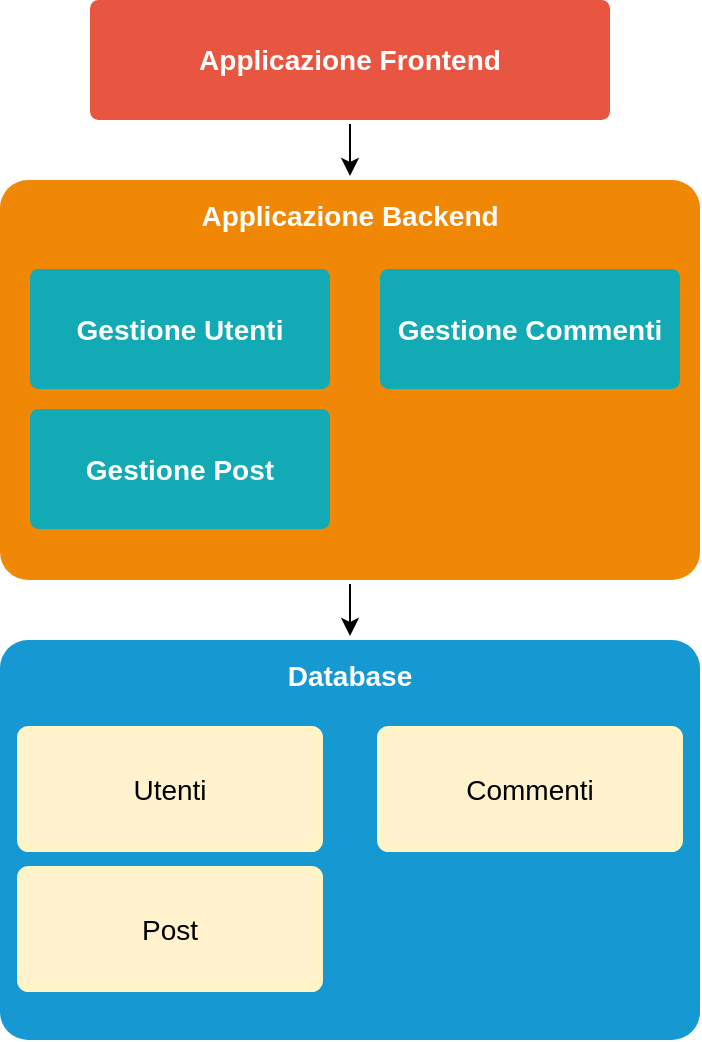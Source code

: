 <mxfile version="14.2.9" type="device"><diagram id="6a731a19-8d31-9384-78a2-239565b7b9f0" name="Page-1"><mxGraphModel dx="1021" dy="428" grid="1" gridSize="10" guides="1" tooltips="1" connect="1" arrows="1" fold="1" page="1" pageScale="1" pageWidth="1169" pageHeight="827" background="#ffffff" math="0" shadow="0"><root><mxCell id="0"/><mxCell id="1" parent="0"/><mxCell id="bqvunVGNHsMfNe5yQd_I-1785" style="edgeStyle=orthogonalEdgeStyle;rounded=0;orthogonalLoop=1;jettySize=auto;html=1;exitX=0.5;exitY=1;exitDx=0;exitDy=0;entryX=0.5;entryY=0;entryDx=0;entryDy=0;" edge="1" parent="1" source="1753" target="1764"><mxGeometry relative="1" as="geometry"/></mxCell><mxCell id="1753" value="Applicazione Frontend" style="rounded=1;whiteSpace=wrap;html=1;shadow=0;labelBackgroundColor=none;strokeColor=none;strokeWidth=3;fillColor=#e85642;fontFamily=Helvetica;fontSize=14;fontColor=#FFFFFF;align=center;spacing=5;fontStyle=1;arcSize=7;perimeterSpacing=2;" parent="1" vertex="1"><mxGeometry x="395" y="50" width="260" height="60" as="geometry"/></mxCell><mxCell id="1760" value="Database" style="rounded=1;whiteSpace=wrap;html=1;shadow=0;labelBackgroundColor=none;strokeColor=none;strokeWidth=3;fillColor=#1699d3;fontFamily=Helvetica;fontSize=14;fontColor=#FFFFFF;align=center;spacing=5;fontStyle=1;arcSize=7;perimeterSpacing=2;verticalAlign=top;" parent="1" vertex="1"><mxGeometry x="350" y="370" width="350" height="200" as="geometry"/></mxCell><mxCell id="bqvunVGNHsMfNe5yQd_I-1784" style="edgeStyle=orthogonalEdgeStyle;rounded=0;orthogonalLoop=1;jettySize=auto;html=1;exitX=0.5;exitY=1;exitDx=0;exitDy=0;entryX=0.5;entryY=0;entryDx=0;entryDy=0;" edge="1" parent="1" source="1764" target="1760"><mxGeometry relative="1" as="geometry"/></mxCell><mxCell id="1764" value="Applicazione Backend" style="rounded=1;whiteSpace=wrap;html=1;shadow=0;labelBackgroundColor=none;strokeColor=none;strokeWidth=3;fillColor=#F08705;fontFamily=Helvetica;fontSize=14;fontColor=#FFFFFF;align=center;spacing=5;fontStyle=1;arcSize=7;perimeterSpacing=2;verticalAlign=top;" parent="1" vertex="1"><mxGeometry x="350" y="140" width="350" height="200" as="geometry"/></mxCell><mxCell id="1771" value="Gestione Utenti" style="rounded=1;whiteSpace=wrap;html=1;shadow=0;labelBackgroundColor=none;strokeColor=none;strokeWidth=3;fillColor=#12aab5;fontFamily=Helvetica;fontSize=14;fontColor=#FFFFFF;align=center;spacing=5;fontStyle=1;arcSize=7;perimeterSpacing=2;" parent="1" vertex="1"><mxGeometry x="365" y="184.5" width="150" height="60" as="geometry"/></mxCell><mxCell id="bqvunVGNHsMfNe5yQd_I-1780" value="Gestione Post" style="rounded=1;whiteSpace=wrap;html=1;shadow=0;labelBackgroundColor=none;strokeColor=none;strokeWidth=3;fillColor=#12aab5;fontFamily=Helvetica;fontSize=14;fontColor=#FFFFFF;align=center;spacing=5;fontStyle=1;arcSize=7;perimeterSpacing=2;" vertex="1" parent="1"><mxGeometry x="365" y="254.5" width="150" height="60" as="geometry"/></mxCell><mxCell id="bqvunVGNHsMfNe5yQd_I-1781" value="Gestione Commenti" style="rounded=1;whiteSpace=wrap;html=1;shadow=0;labelBackgroundColor=none;strokeColor=none;strokeWidth=3;fillColor=#12aab5;fontFamily=Helvetica;fontSize=14;fontColor=#FFFFFF;align=center;spacing=5;fontStyle=1;arcSize=7;perimeterSpacing=2;" vertex="1" parent="1"><mxGeometry x="540" y="184.5" width="150" height="60" as="geometry"/></mxCell><mxCell id="1754" value="Utenti" style="rounded=1;whiteSpace=wrap;html=1;shadow=0;labelBackgroundColor=none;strokeWidth=3;fillColor=#fff2cc;fontFamily=Helvetica;fontSize=14;align=center;spacing=5;fontStyle=0;arcSize=7;perimeterSpacing=2;strokeColor=#FFF4C3;" parent="1" vertex="1"><mxGeometry x="360" y="414.5" width="150" height="60" as="geometry"/></mxCell><mxCell id="bqvunVGNHsMfNe5yQd_I-1782" value="Post" style="rounded=1;whiteSpace=wrap;html=1;shadow=0;labelBackgroundColor=none;strokeWidth=3;fillColor=#fff2cc;fontFamily=Helvetica;fontSize=14;align=center;spacing=5;fontStyle=0;arcSize=7;perimeterSpacing=2;strokeColor=#FFF4C3;" vertex="1" parent="1"><mxGeometry x="360" y="484.5" width="150" height="60" as="geometry"/></mxCell><mxCell id="bqvunVGNHsMfNe5yQd_I-1783" value="Commenti" style="rounded=1;whiteSpace=wrap;html=1;shadow=0;labelBackgroundColor=none;strokeWidth=3;fillColor=#fff2cc;fontFamily=Helvetica;fontSize=14;align=center;spacing=5;fontStyle=0;arcSize=7;perimeterSpacing=2;strokeColor=#FFF4C3;" vertex="1" parent="1"><mxGeometry x="540" y="414.5" width="150" height="60" as="geometry"/></mxCell></root></mxGraphModel></diagram></mxfile>